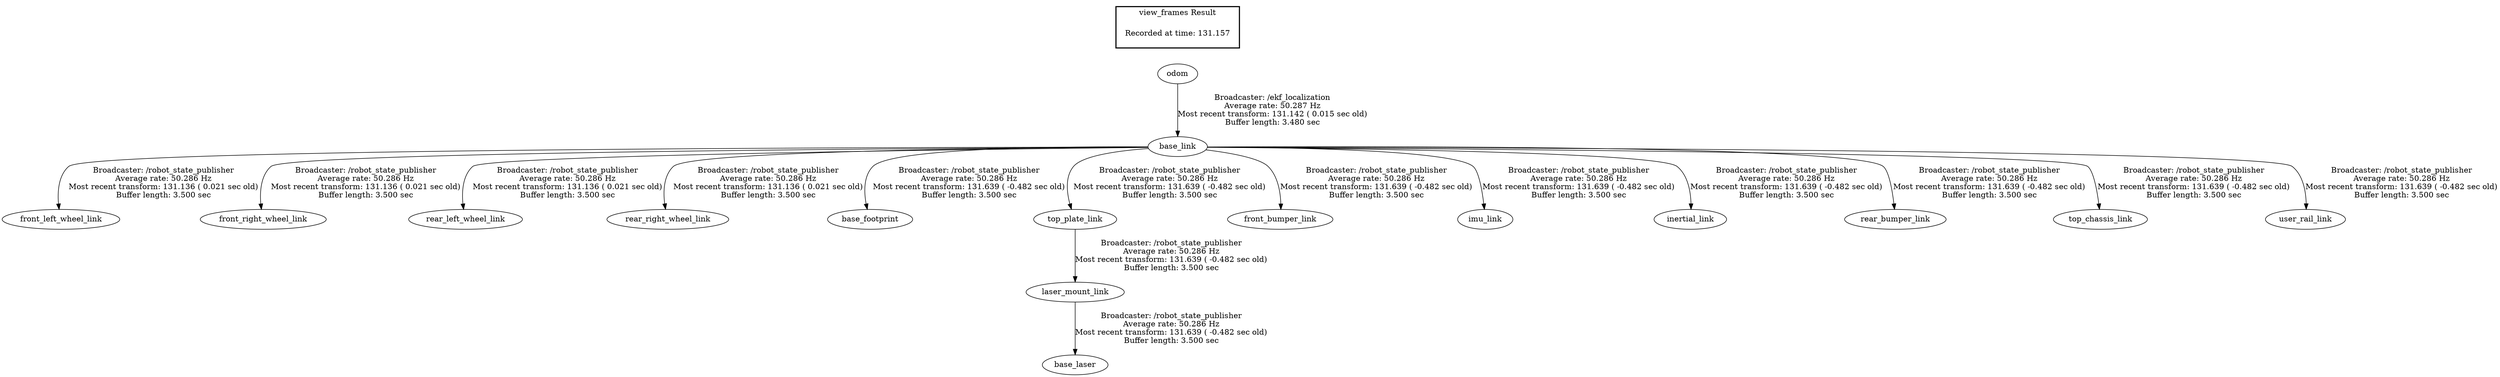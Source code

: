 digraph G {
"base_link" -> "front_left_wheel_link"[label="Broadcaster: /robot_state_publisher\nAverage rate: 50.286 Hz\nMost recent transform: 131.136 ( 0.021 sec old)\nBuffer length: 3.500 sec\n"];
"odom" -> "base_link"[label="Broadcaster: /ekf_localization\nAverage rate: 50.287 Hz\nMost recent transform: 131.142 ( 0.015 sec old)\nBuffer length: 3.480 sec\n"];
"base_link" -> "front_right_wheel_link"[label="Broadcaster: /robot_state_publisher\nAverage rate: 50.286 Hz\nMost recent transform: 131.136 ( 0.021 sec old)\nBuffer length: 3.500 sec\n"];
"base_link" -> "rear_left_wheel_link"[label="Broadcaster: /robot_state_publisher\nAverage rate: 50.286 Hz\nMost recent transform: 131.136 ( 0.021 sec old)\nBuffer length: 3.500 sec\n"];
"base_link" -> "rear_right_wheel_link"[label="Broadcaster: /robot_state_publisher\nAverage rate: 50.286 Hz\nMost recent transform: 131.136 ( 0.021 sec old)\nBuffer length: 3.500 sec\n"];
"base_link" -> "base_footprint"[label="Broadcaster: /robot_state_publisher\nAverage rate: 50.286 Hz\nMost recent transform: 131.639 ( -0.482 sec old)\nBuffer length: 3.500 sec\n"];
"laser_mount_link" -> "base_laser"[label="Broadcaster: /robot_state_publisher\nAverage rate: 50.286 Hz\nMost recent transform: 131.639 ( -0.482 sec old)\nBuffer length: 3.500 sec\n"];
"top_plate_link" -> "laser_mount_link"[label="Broadcaster: /robot_state_publisher\nAverage rate: 50.286 Hz\nMost recent transform: 131.639 ( -0.482 sec old)\nBuffer length: 3.500 sec\n"];
"base_link" -> "front_bumper_link"[label="Broadcaster: /robot_state_publisher\nAverage rate: 50.286 Hz\nMost recent transform: 131.639 ( -0.482 sec old)\nBuffer length: 3.500 sec\n"];
"base_link" -> "imu_link"[label="Broadcaster: /robot_state_publisher\nAverage rate: 50.286 Hz\nMost recent transform: 131.639 ( -0.482 sec old)\nBuffer length: 3.500 sec\n"];
"base_link" -> "inertial_link"[label="Broadcaster: /robot_state_publisher\nAverage rate: 50.286 Hz\nMost recent transform: 131.639 ( -0.482 sec old)\nBuffer length: 3.500 sec\n"];
"base_link" -> "top_plate_link"[label="Broadcaster: /robot_state_publisher\nAverage rate: 50.286 Hz\nMost recent transform: 131.639 ( -0.482 sec old)\nBuffer length: 3.500 sec\n"];
"base_link" -> "rear_bumper_link"[label="Broadcaster: /robot_state_publisher\nAverage rate: 50.286 Hz\nMost recent transform: 131.639 ( -0.482 sec old)\nBuffer length: 3.500 sec\n"];
"base_link" -> "top_chassis_link"[label="Broadcaster: /robot_state_publisher\nAverage rate: 50.286 Hz\nMost recent transform: 131.639 ( -0.482 sec old)\nBuffer length: 3.500 sec\n"];
"base_link" -> "user_rail_link"[label="Broadcaster: /robot_state_publisher\nAverage rate: 50.286 Hz\nMost recent transform: 131.639 ( -0.482 sec old)\nBuffer length: 3.500 sec\n"];
edge [style=invis];
 subgraph cluster_legend { style=bold; color=black; label ="view_frames Result";
"Recorded at time: 131.157"[ shape=plaintext ] ;
 }->"odom";
}